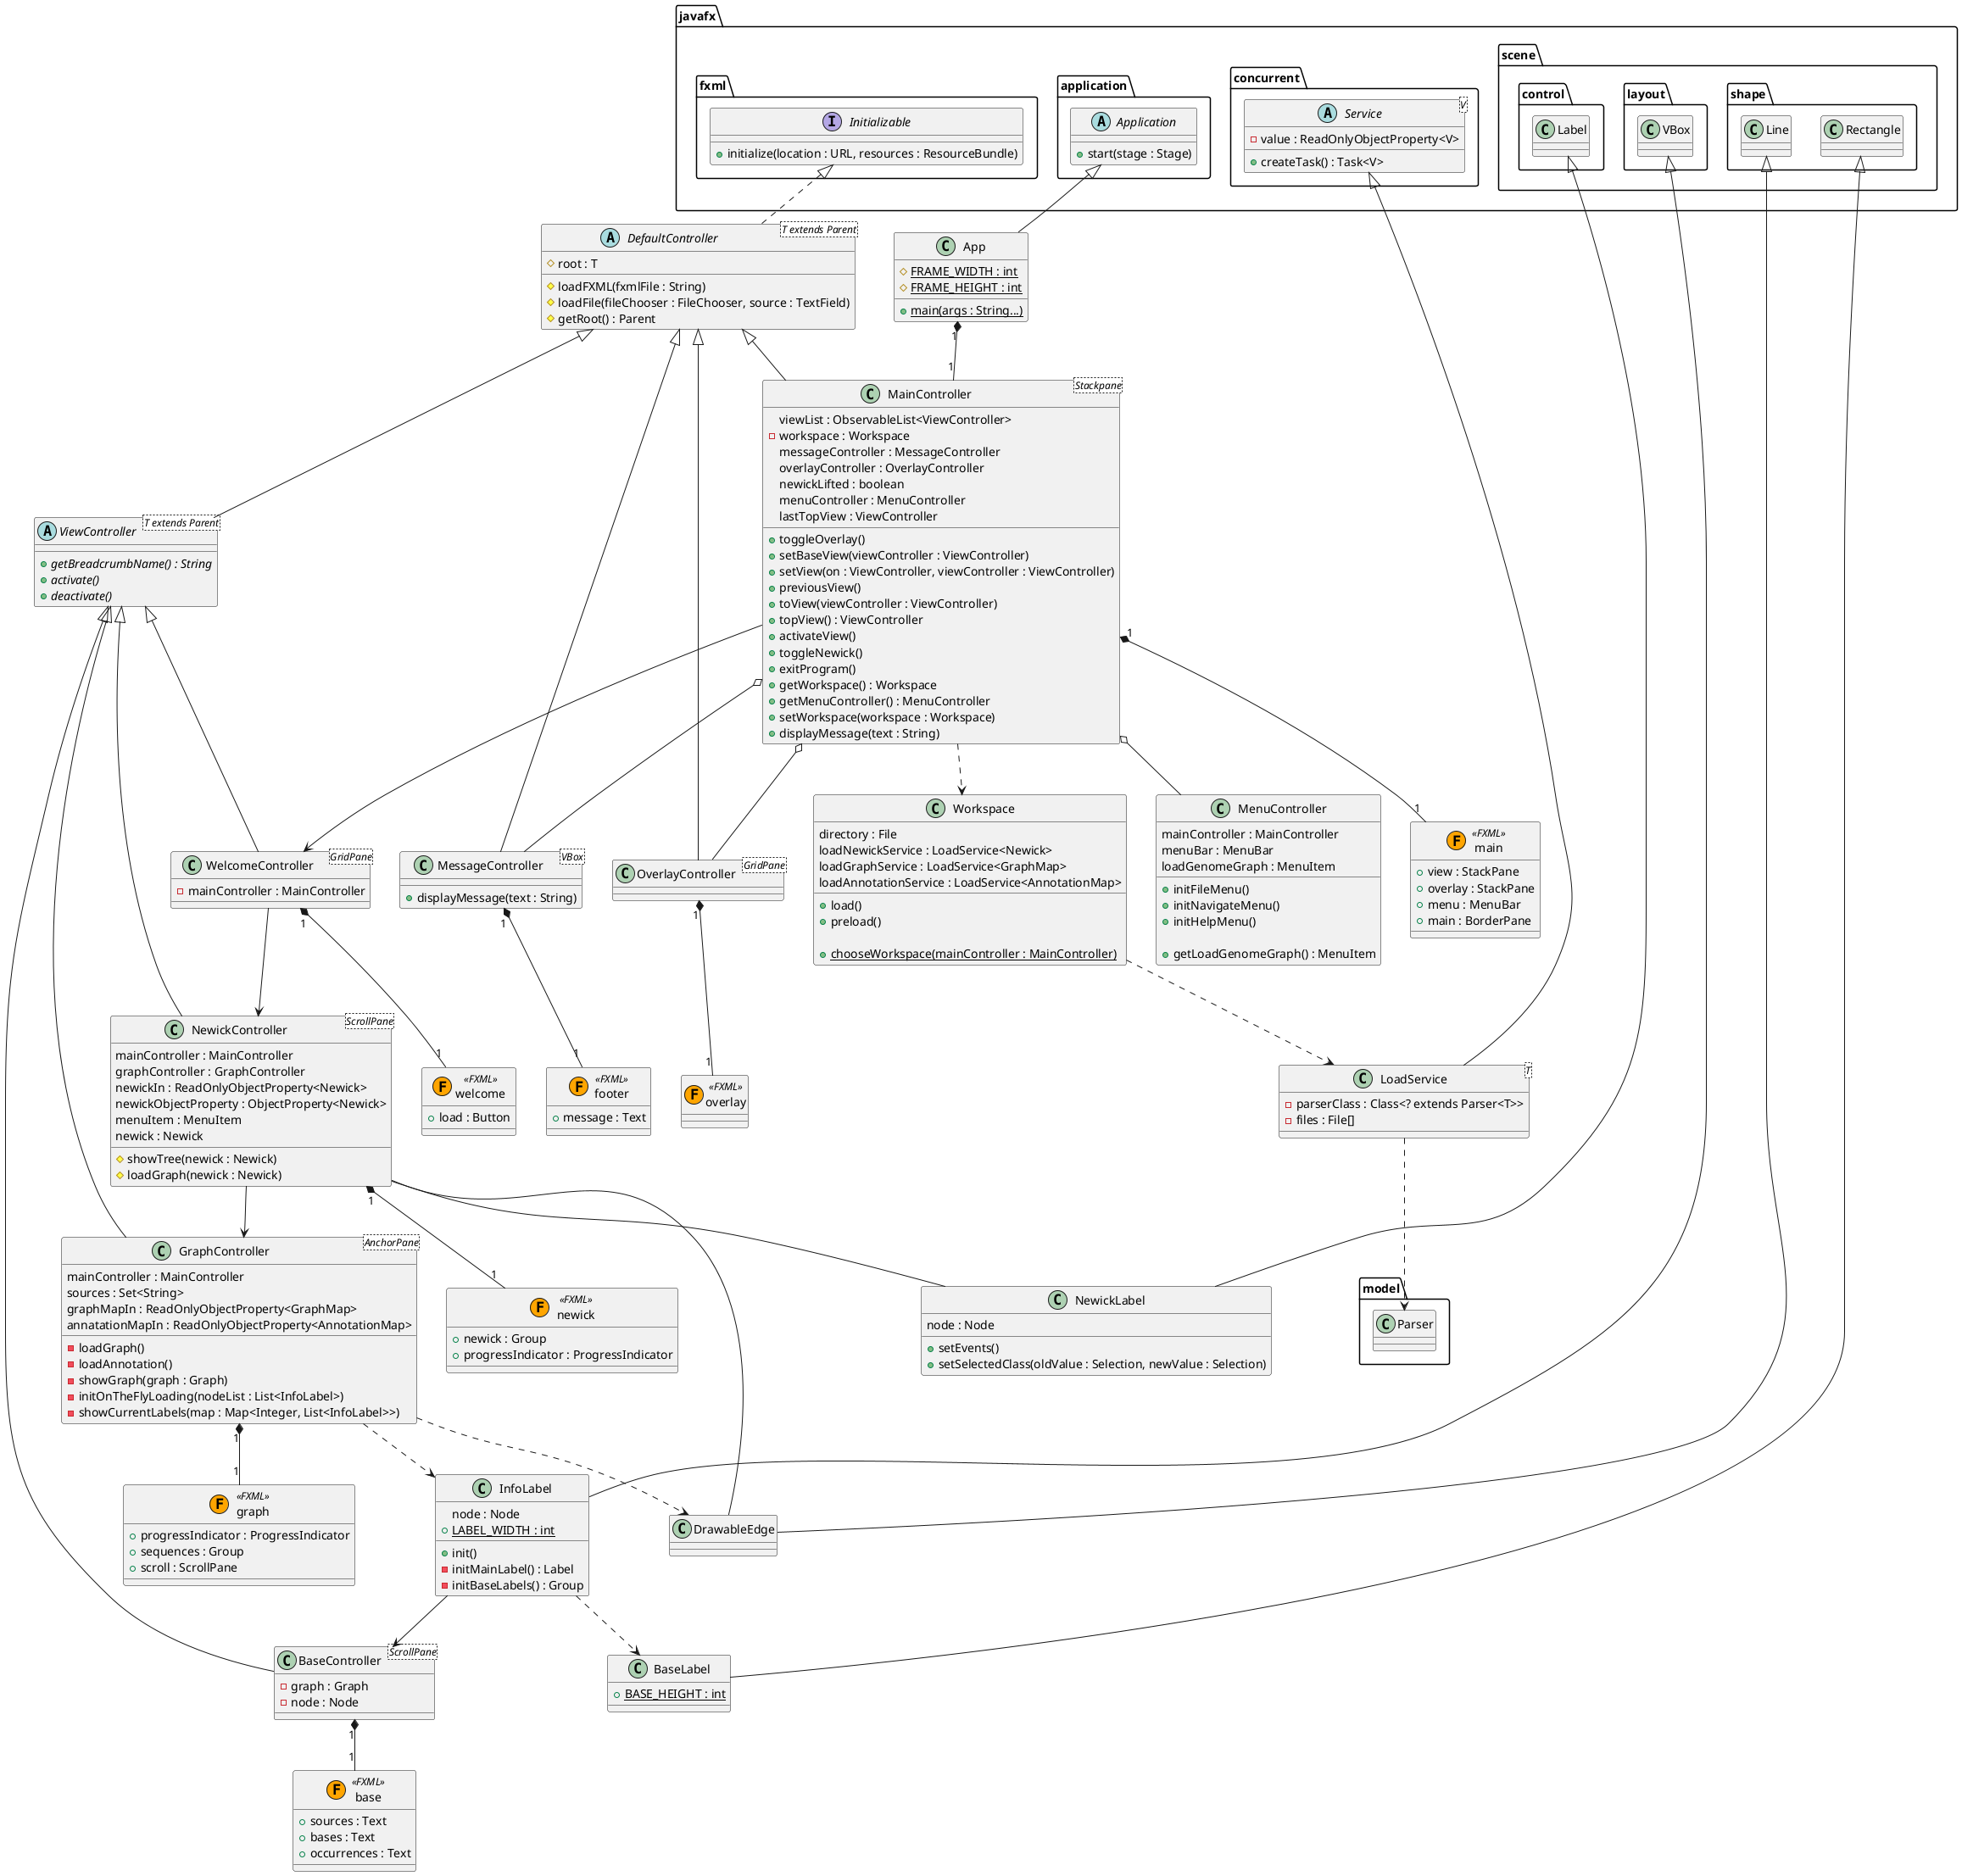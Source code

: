 @startuml
class App extends javafx.application.Application {
    {static} # FRAME_WIDTH : int
    {static} # FRAME_HEIGHT : int

    {static} +main(args : String...)
}

class DrawableEdge extends javafx.scene.shape.Line
class BaseLabel extends javafx.scene.shape.Rectangle {
    {static}+BASE_HEIGHT : int
}
class InfoLabel extends javafx.scene.layout.VBox {
    node : Node
    {static}+LABEL_WIDTH : int

    +init()
    -initMainLabel() : Label
    -initBaseLabels() : Group
}
class NewickLabel extends javafx.scene.control.Label {
    node : Node

    +setEvents()
    +setSelectedClass(oldValue : Selection, newValue : Selection)
}

abstract class DefaultController<T extends Parent> implements javafx.fxml.Initializable {
    # root : T
    #loadFXML(fxmlFile : String)
    #loadFile(fileChooser : FileChooser, source : TextField)
    #getRoot() : Parent
}
abstract class ViewController<T extends Parent> extends DefaultController {
    +{abstract}getBreadcrumbName() : String
    +{abstract}activate()
    +{abstract}deactivate()
}
class GraphController<AnchorPane> extends ViewController {
    mainController : MainController
    sources : Set<String>
    graphMapIn : ReadOnlyObjectProperty<GraphMap>
    annatationMapIn : ReadOnlyObjectProperty<AnnotationMap>

    -loadGraph()
    -loadAnnotation()
    -showGraph(graph : Graph)
    -initOnTheFlyLoading(nodeList : List<InfoLabel>)
    -showCurrentLabels(map : Map<Integer, List<InfoLabel>>)
}
class MainController<Stackpane> extends DefaultController {
    viewList : ObservableList<ViewController>
    -workspace : Workspace
    messageController : MessageController
    overlayController : OverlayController
    newickLifted : boolean
    menuController : MenuController
    lastTopView : ViewController

    +toggleOverlay()
    +setBaseView(viewController : ViewController)
    +setView(on : ViewController, viewController : ViewController)
    +previousView()
    +toView(viewController : ViewController)
    +topView() : ViewController
    +activateView()
    +toggleNewick()
    +exitProgram()
    +getWorkspace() : Workspace
    +getMenuController() : MenuController
    +setWorkspace(workspace : Workspace)
    +displayMessage(text : String)
}
class BaseController<ScrollPane> extends ViewController {
    -graph : Graph
    -node : Node
}
class MessageController<VBox> extends DefaultController {
    +displayMessage(text : String)
}
class MenuController {
    mainController : MainController
    menuBar : MenuBar
    loadGenomeGraph : MenuItem

    +initFileMenu()
    +initNavigateMenu()
    +initHelpMenu()

    +getLoadGenomeGraph() : MenuItem
}
class NewickController<ScrollPane> extends ViewController {
    mainController : MainController
    graphController : GraphController
    newickIn : ReadOnlyObjectProperty<Newick>
    newickObjectProperty : ObjectProperty<Newick>
    menuItem : MenuItem
    newick : Newick

    #showTree(newick : Newick)
    #loadGraph(newick : Newick)
}
class WelcomeController<GridPane> extends ViewController {
    -mainController : MainController
}
class OverlayController<GridPane> extends DefaultController

class LoadService<T> extends javafx.concurrent.Service {
    -parserClass : Class<? extends Parser<T>>
    -files : File[]
}

class Workspace {
    directory : File
    loadNewickService : LoadService<Newick>
    loadGraphService : LoadService<GraphMap>
    loadAnnotationService : LoadService<AnnotationMap>

    +load()
    +preload()

    +{static}chooseWorkspace(mainController : MainController)
}

'FXML
class base << (F,orange) FXML >> {
    + sources : Text
    + bases : Text
    + occurrences : Text
}
class graph << (F,orange) FXML >> {
    + progressIndicator : ProgressIndicator
    + sequences : Group
    + scroll : ScrollPane
}
class main << (F,orange) FXML >> {
    + view : StackPane
    + overlay : StackPane
    + menu : MenuBar
    + main : BorderPane
}
class newick << (F,orange) FXML >> {
    + newick : Group
    + progressIndicator : ProgressIndicator
}
class footer << (F,orange) FXML >> {
    + message : Text
}
class welcome << (F,orange) FXML >> {
    + load : Button
}
class overlay << (F,orange) FXML >>

'Relations
BaseController "1" *-- "1" base
GraphController "1" *-- "1" graph
MainController "1" *-- "1" main
NewickController "1" *-- "1" newick
MessageController "1" *-- "1" footer
WelcomeController "1" *-- "1" welcome
OverlayController "1" *-- "1" overlay

App "1" *-- "1" MainController
MainController o-- MenuController
MainController o-- MessageController
MainController o-- OverlayController
MainController --> WelcomeController

NewickController -- DrawableEdge
NewickController -- NewickLabel
NewickController --> GraphController

GraphController ..> InfoLabel
GraphController ..> DrawableEdge

LoadService ..> model.Parser

InfoLabel ..> BaseLabel
InfoLabel --> BaseController

MainController ..> Workspace

WelcomeController --> NewickController

Workspace ..> LoadService

'External classes
abstract class javafx.concurrent.Service<V> {
    -value : ReadOnlyObjectProperty<V>
    +createTask() : Task<V>
}

abstract class javafx.application.Application {
    +start(stage : Stage)
}

interface javafx.fxml.Initializable {
    +initialize(location : URL, resources : ResourceBundle)
}
@enduml
